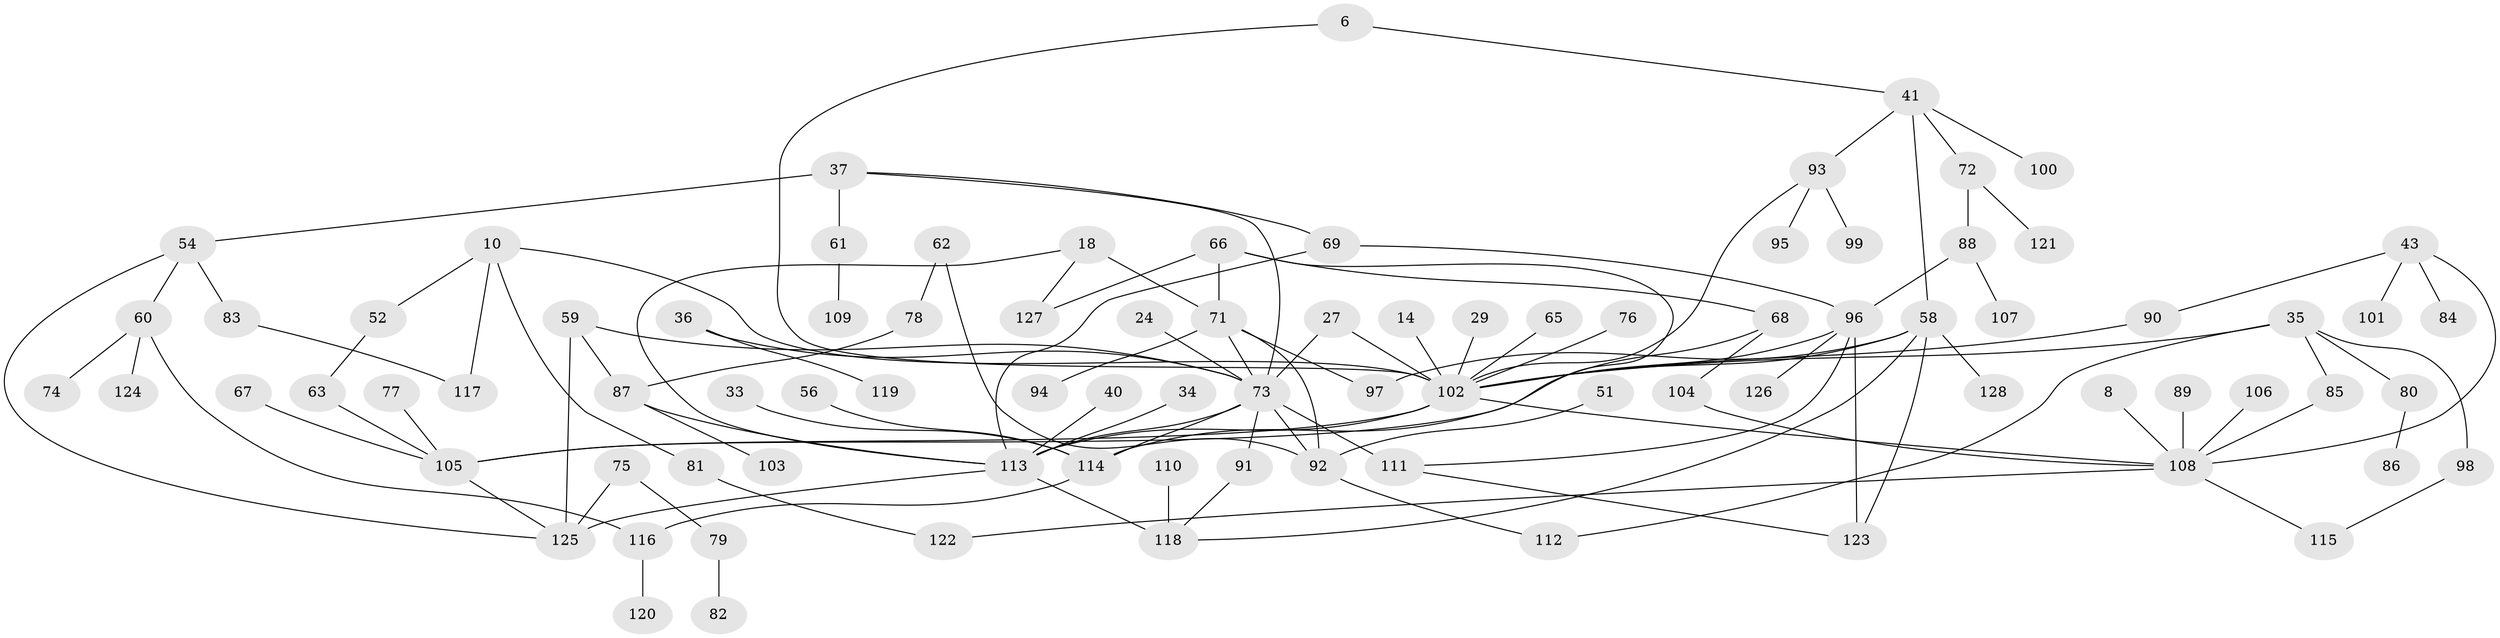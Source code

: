 // original degree distribution, {7: 0.015625, 6: 0.046875, 3: 0.1875, 5: 0.0859375, 2: 0.234375, 1: 0.3046875, 4: 0.125}
// Generated by graph-tools (version 1.1) at 2025/44/03/04/25 21:44:36]
// undirected, 89 vertices, 119 edges
graph export_dot {
graph [start="1"]
  node [color=gray90,style=filled];
  6;
  8;
  10;
  14;
  18;
  24;
  27;
  29;
  33;
  34;
  35 [super="+25"];
  36;
  37;
  40;
  41;
  43;
  51;
  52;
  54 [super="+53"];
  56;
  58 [super="+22+31"];
  59;
  60;
  61 [super="+49"];
  62;
  63;
  65;
  66;
  67;
  68;
  69 [super="+55"];
  71 [super="+64"];
  72;
  73 [super="+12+9+13+17+57"];
  74;
  75;
  76;
  77;
  78;
  79;
  80 [super="+45"];
  81;
  82;
  83;
  84;
  85;
  86;
  87;
  88;
  89;
  90;
  91;
  92 [super="+38"];
  93;
  94;
  95;
  96 [super="+28+42"];
  97;
  98;
  99;
  100;
  101;
  102 [super="+70"];
  103;
  104;
  105 [super="+44+50"];
  106;
  107;
  108 [super="+3+16"];
  109;
  110;
  111 [super="+26+46"];
  112;
  113 [super="+30+32"];
  114 [super="+21"];
  115;
  116;
  117;
  118 [super="+48"];
  119;
  120;
  121;
  122;
  123;
  124;
  125 [super="+47"];
  126;
  127;
  128;
  6 -- 41;
  6 -- 102;
  8 -- 108;
  10 -- 52;
  10 -- 81;
  10 -- 117;
  10 -- 102;
  14 -- 102;
  18 -- 71 [weight=2];
  18 -- 127;
  18 -- 113;
  24 -- 73;
  27 -- 73;
  27 -- 102;
  29 -- 102;
  33 -- 114;
  34 -- 113;
  35 -- 112;
  35 -- 80;
  35 -- 98;
  35 -- 85;
  35 -- 102;
  36 -- 119;
  36 -- 73;
  37 -- 69;
  37 -- 61 [weight=2];
  37 -- 73;
  37 -- 54;
  40 -- 113;
  41 -- 72;
  41 -- 93;
  41 -- 100;
  41 -- 58;
  43 -- 84;
  43 -- 90;
  43 -- 101;
  43 -- 108;
  51 -- 92;
  52 -- 63;
  54 -- 83;
  54 -- 60;
  54 -- 125;
  56 -- 114;
  58 -- 97;
  58 -- 123;
  58 -- 118;
  58 -- 102;
  58 -- 128;
  59 -- 87;
  59 -- 125;
  59 -- 73;
  60 -- 74;
  60 -- 116;
  60 -- 124;
  61 -- 109;
  62 -- 78;
  62 -- 92;
  63 -- 105;
  65 -- 102;
  66 -- 68;
  66 -- 114;
  66 -- 127;
  66 -- 71;
  67 -- 105;
  68 -- 105;
  68 -- 104;
  69 -- 96;
  69 -- 113;
  71 -- 94;
  71 -- 97;
  71 -- 92 [weight=3];
  71 -- 73;
  72 -- 121;
  72 -- 88;
  73 -- 91;
  73 -- 92;
  73 -- 114;
  73 -- 111 [weight=3];
  73 -- 113;
  75 -- 79;
  75 -- 125;
  76 -- 102;
  77 -- 105;
  78 -- 87;
  79 -- 82;
  80 -- 86;
  81 -- 122;
  83 -- 117;
  85 -- 108;
  87 -- 103;
  87 -- 113;
  88 -- 107;
  88 -- 96 [weight=2];
  89 -- 108;
  90 -- 102;
  91 -- 118;
  92 -- 112;
  93 -- 95;
  93 -- 99;
  93 -- 102;
  96 -- 126;
  96 -- 111;
  96 -- 123;
  96 -- 102 [weight=2];
  98 -- 115;
  102 -- 113 [weight=3];
  102 -- 108;
  102 -- 105;
  104 -- 108;
  105 -- 125;
  106 -- 108;
  108 -- 115;
  108 -- 122;
  110 -- 118;
  111 -- 123;
  113 -- 125 [weight=2];
  113 -- 118 [weight=2];
  114 -- 116;
  116 -- 120;
}
